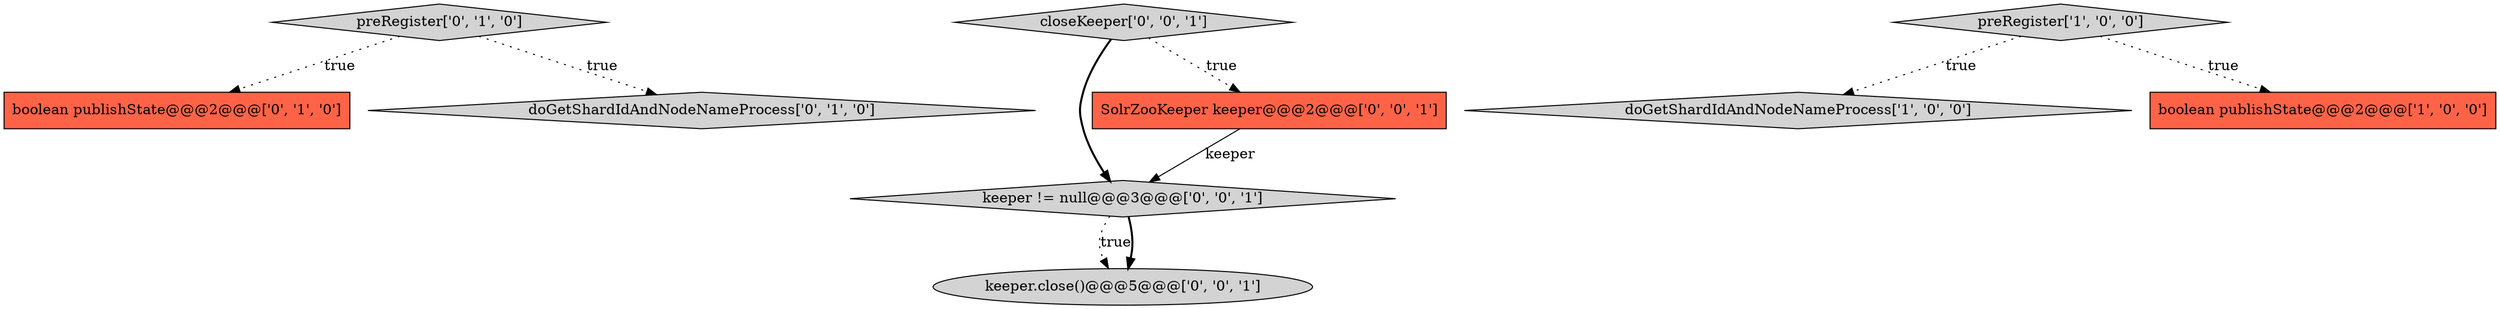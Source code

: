 digraph {
4 [style = filled, label = "preRegister['0', '1', '0']", fillcolor = lightgray, shape = diamond image = "AAA0AAABBB2BBB"];
9 [style = filled, label = "keeper != null@@@3@@@['0', '0', '1']", fillcolor = lightgray, shape = diamond image = "AAA0AAABBB3BBB"];
6 [style = filled, label = "SolrZooKeeper keeper@@@2@@@['0', '0', '1']", fillcolor = tomato, shape = box image = "AAA0AAABBB3BBB"];
7 [style = filled, label = "keeper.close()@@@5@@@['0', '0', '1']", fillcolor = lightgray, shape = ellipse image = "AAA0AAABBB3BBB"];
1 [style = filled, label = "doGetShardIdAndNodeNameProcess['1', '0', '0']", fillcolor = lightgray, shape = diamond image = "AAA0AAABBB1BBB"];
8 [style = filled, label = "closeKeeper['0', '0', '1']", fillcolor = lightgray, shape = diamond image = "AAA0AAABBB3BBB"];
0 [style = filled, label = "boolean publishState@@@2@@@['1', '0', '0']", fillcolor = tomato, shape = box image = "AAA0AAABBB1BBB"];
3 [style = filled, label = "boolean publishState@@@2@@@['0', '1', '0']", fillcolor = tomato, shape = box image = "AAA0AAABBB2BBB"];
2 [style = filled, label = "preRegister['1', '0', '0']", fillcolor = lightgray, shape = diamond image = "AAA0AAABBB1BBB"];
5 [style = filled, label = "doGetShardIdAndNodeNameProcess['0', '1', '0']", fillcolor = lightgray, shape = diamond image = "AAA0AAABBB2BBB"];
4->5 [style = dotted, label="true"];
2->1 [style = dotted, label="true"];
8->6 [style = dotted, label="true"];
2->0 [style = dotted, label="true"];
8->9 [style = bold, label=""];
4->3 [style = dotted, label="true"];
6->9 [style = solid, label="keeper"];
9->7 [style = dotted, label="true"];
9->7 [style = bold, label=""];
}

